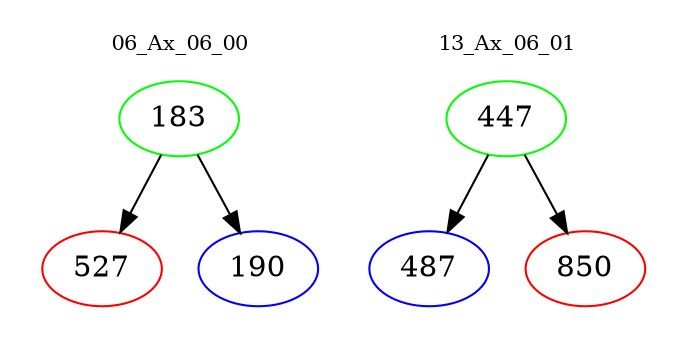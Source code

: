 digraph{
subgraph cluster_0 {
color = white
label = "06_Ax_06_00";
fontsize=10;
T0_183 [label="183", color="green"]
T0_183 -> T0_527 [color="black"]
T0_527 [label="527", color="red"]
T0_183 -> T0_190 [color="black"]
T0_190 [label="190", color="blue"]
}
subgraph cluster_1 {
color = white
label = "13_Ax_06_01";
fontsize=10;
T1_447 [label="447", color="green"]
T1_447 -> T1_487 [color="black"]
T1_487 [label="487", color="blue"]
T1_447 -> T1_850 [color="black"]
T1_850 [label="850", color="red"]
}
}
